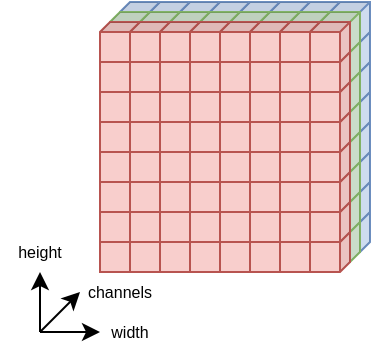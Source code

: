 <mxfile version="22.1.15" type="device">
  <diagram name="Seite-1" id="8xTC0gqeMe5nXj3kPaBh">
    <mxGraphModel dx="361" dy="202" grid="1" gridSize="10" guides="1" tooltips="1" connect="1" arrows="1" fold="1" page="1" pageScale="1" pageWidth="827" pageHeight="1169" math="0" shadow="0">
      <root>
        <mxCell id="0" />
        <mxCell id="1" parent="0" />
        <mxCell id="woCuXmsKXV2VuTUomeIS-84" value="" style="shape=cube;whiteSpace=wrap;html=1;boundedLbl=1;backgroundOutline=1;darkOpacity=0.05;darkOpacity2=0.1;size=5;rotation=90;fillColor=#dae8fc;strokeColor=#6c8ebf;" vertex="1" parent="1">
          <mxGeometry x="470" y="200" width="20" height="20" as="geometry" />
        </mxCell>
        <mxCell id="woCuXmsKXV2VuTUomeIS-85" value="" style="shape=cube;whiteSpace=wrap;html=1;boundedLbl=1;backgroundOutline=1;darkOpacity=0.05;darkOpacity2=0.1;size=5;rotation=90;fillColor=#dae8fc;strokeColor=#6c8ebf;" vertex="1" parent="1">
          <mxGeometry x="485" y="200" width="20" height="20" as="geometry" />
        </mxCell>
        <mxCell id="woCuXmsKXV2VuTUomeIS-86" value="" style="shape=cube;whiteSpace=wrap;html=1;boundedLbl=1;backgroundOutline=1;darkOpacity=0.05;darkOpacity2=0.1;size=5;rotation=90;fillColor=#dae8fc;strokeColor=#6c8ebf;" vertex="1" parent="1">
          <mxGeometry x="500" y="200" width="20" height="20" as="geometry" />
        </mxCell>
        <mxCell id="woCuXmsKXV2VuTUomeIS-87" value="" style="shape=cube;whiteSpace=wrap;html=1;boundedLbl=1;backgroundOutline=1;darkOpacity=0.05;darkOpacity2=0.1;size=5;rotation=90;fillColor=#dae8fc;strokeColor=#6c8ebf;" vertex="1" parent="1">
          <mxGeometry x="515" y="200" width="20" height="20" as="geometry" />
        </mxCell>
        <mxCell id="woCuXmsKXV2VuTUomeIS-88" value="" style="shape=cube;whiteSpace=wrap;html=1;boundedLbl=1;backgroundOutline=1;darkOpacity=0.05;darkOpacity2=0.1;size=5;rotation=90;fillColor=#dae8fc;strokeColor=#6c8ebf;" vertex="1" parent="1">
          <mxGeometry x="530" y="200" width="20" height="20" as="geometry" />
        </mxCell>
        <mxCell id="woCuXmsKXV2VuTUomeIS-89" value="" style="shape=cube;whiteSpace=wrap;html=1;boundedLbl=1;backgroundOutline=1;darkOpacity=0.05;darkOpacity2=0.1;size=5;rotation=90;fillColor=#dae8fc;strokeColor=#6c8ebf;" vertex="1" parent="1">
          <mxGeometry x="545" y="200" width="20" height="20" as="geometry" />
        </mxCell>
        <mxCell id="woCuXmsKXV2VuTUomeIS-90" value="" style="shape=cube;whiteSpace=wrap;html=1;boundedLbl=1;backgroundOutline=1;darkOpacity=0.05;darkOpacity2=0.1;size=5;rotation=90;fillColor=#dae8fc;strokeColor=#6c8ebf;" vertex="1" parent="1">
          <mxGeometry x="560" y="200" width="20" height="20" as="geometry" />
        </mxCell>
        <mxCell id="woCuXmsKXV2VuTUomeIS-91" value="" style="shape=cube;whiteSpace=wrap;html=1;boundedLbl=1;backgroundOutline=1;darkOpacity=0.05;darkOpacity2=0.1;size=5;rotation=90;fillColor=#dae8fc;strokeColor=#6c8ebf;" vertex="1" parent="1">
          <mxGeometry x="575" y="200" width="20" height="20" as="geometry" />
        </mxCell>
        <mxCell id="woCuXmsKXV2VuTUomeIS-92" value="" style="shape=cube;whiteSpace=wrap;html=1;boundedLbl=1;backgroundOutline=1;darkOpacity=0.05;darkOpacity2=0.1;size=5;rotation=90;fillColor=#dae8fc;strokeColor=#6c8ebf;" vertex="1" parent="1">
          <mxGeometry x="470" y="185" width="20" height="20" as="geometry" />
        </mxCell>
        <mxCell id="woCuXmsKXV2VuTUomeIS-93" value="" style="shape=cube;whiteSpace=wrap;html=1;boundedLbl=1;backgroundOutline=1;darkOpacity=0.05;darkOpacity2=0.1;size=5;rotation=90;fillColor=#dae8fc;strokeColor=#6c8ebf;" vertex="1" parent="1">
          <mxGeometry x="485" y="185" width="20" height="20" as="geometry" />
        </mxCell>
        <mxCell id="woCuXmsKXV2VuTUomeIS-94" value="" style="shape=cube;whiteSpace=wrap;html=1;boundedLbl=1;backgroundOutline=1;darkOpacity=0.05;darkOpacity2=0.1;size=5;rotation=90;fillColor=#dae8fc;strokeColor=#6c8ebf;" vertex="1" parent="1">
          <mxGeometry x="500" y="185" width="20" height="20" as="geometry" />
        </mxCell>
        <mxCell id="woCuXmsKXV2VuTUomeIS-95" value="" style="shape=cube;whiteSpace=wrap;html=1;boundedLbl=1;backgroundOutline=1;darkOpacity=0.05;darkOpacity2=0.1;size=5;rotation=90;fillColor=#dae8fc;strokeColor=#6c8ebf;" vertex="1" parent="1">
          <mxGeometry x="515" y="185" width="20" height="20" as="geometry" />
        </mxCell>
        <mxCell id="woCuXmsKXV2VuTUomeIS-96" value="" style="shape=cube;whiteSpace=wrap;html=1;boundedLbl=1;backgroundOutline=1;darkOpacity=0.05;darkOpacity2=0.1;size=5;rotation=90;fillColor=#dae8fc;strokeColor=#6c8ebf;" vertex="1" parent="1">
          <mxGeometry x="530" y="185" width="20" height="20" as="geometry" />
        </mxCell>
        <mxCell id="woCuXmsKXV2VuTUomeIS-97" value="" style="shape=cube;whiteSpace=wrap;html=1;boundedLbl=1;backgroundOutline=1;darkOpacity=0.05;darkOpacity2=0.1;size=5;rotation=90;fillColor=#dae8fc;strokeColor=#6c8ebf;" vertex="1" parent="1">
          <mxGeometry x="545" y="185" width="20" height="20" as="geometry" />
        </mxCell>
        <mxCell id="woCuXmsKXV2VuTUomeIS-98" value="" style="shape=cube;whiteSpace=wrap;html=1;boundedLbl=1;backgroundOutline=1;darkOpacity=0.05;darkOpacity2=0.1;size=5;rotation=90;fillColor=#dae8fc;strokeColor=#6c8ebf;" vertex="1" parent="1">
          <mxGeometry x="560" y="185" width="20" height="20" as="geometry" />
        </mxCell>
        <mxCell id="woCuXmsKXV2VuTUomeIS-99" value="" style="shape=cube;whiteSpace=wrap;html=1;boundedLbl=1;backgroundOutline=1;darkOpacity=0.05;darkOpacity2=0.1;size=5;rotation=90;fillColor=#dae8fc;strokeColor=#6c8ebf;" vertex="1" parent="1">
          <mxGeometry x="575" y="185" width="20" height="20" as="geometry" />
        </mxCell>
        <mxCell id="woCuXmsKXV2VuTUomeIS-100" value="" style="shape=cube;whiteSpace=wrap;html=1;boundedLbl=1;backgroundOutline=1;darkOpacity=0.05;darkOpacity2=0.1;size=5;rotation=90;fillColor=#dae8fc;strokeColor=#6c8ebf;" vertex="1" parent="1">
          <mxGeometry x="470" y="170" width="20" height="20" as="geometry" />
        </mxCell>
        <mxCell id="woCuXmsKXV2VuTUomeIS-101" value="" style="shape=cube;whiteSpace=wrap;html=1;boundedLbl=1;backgroundOutline=1;darkOpacity=0.05;darkOpacity2=0.1;size=5;rotation=90;fillColor=#dae8fc;strokeColor=#6c8ebf;" vertex="1" parent="1">
          <mxGeometry x="485" y="170" width="20" height="20" as="geometry" />
        </mxCell>
        <mxCell id="woCuXmsKXV2VuTUomeIS-102" value="" style="shape=cube;whiteSpace=wrap;html=1;boundedLbl=1;backgroundOutline=1;darkOpacity=0.05;darkOpacity2=0.1;size=5;rotation=90;fillColor=#dae8fc;strokeColor=#6c8ebf;" vertex="1" parent="1">
          <mxGeometry x="500" y="170" width="20" height="20" as="geometry" />
        </mxCell>
        <mxCell id="woCuXmsKXV2VuTUomeIS-103" value="" style="shape=cube;whiteSpace=wrap;html=1;boundedLbl=1;backgroundOutline=1;darkOpacity=0.05;darkOpacity2=0.1;size=5;rotation=90;fillColor=#dae8fc;strokeColor=#6c8ebf;" vertex="1" parent="1">
          <mxGeometry x="515" y="170" width="20" height="20" as="geometry" />
        </mxCell>
        <mxCell id="woCuXmsKXV2VuTUomeIS-104" value="" style="shape=cube;whiteSpace=wrap;html=1;boundedLbl=1;backgroundOutline=1;darkOpacity=0.05;darkOpacity2=0.1;size=5;rotation=90;fillColor=#dae8fc;strokeColor=#6c8ebf;" vertex="1" parent="1">
          <mxGeometry x="530" y="170" width="20" height="20" as="geometry" />
        </mxCell>
        <mxCell id="woCuXmsKXV2VuTUomeIS-105" value="" style="shape=cube;whiteSpace=wrap;html=1;boundedLbl=1;backgroundOutline=1;darkOpacity=0.05;darkOpacity2=0.1;size=5;rotation=90;fillColor=#dae8fc;strokeColor=#6c8ebf;" vertex="1" parent="1">
          <mxGeometry x="545" y="170" width="20" height="20" as="geometry" />
        </mxCell>
        <mxCell id="woCuXmsKXV2VuTUomeIS-106" value="" style="shape=cube;whiteSpace=wrap;html=1;boundedLbl=1;backgroundOutline=1;darkOpacity=0.05;darkOpacity2=0.1;size=5;rotation=90;fillColor=#dae8fc;strokeColor=#6c8ebf;" vertex="1" parent="1">
          <mxGeometry x="560" y="170" width="20" height="20" as="geometry" />
        </mxCell>
        <mxCell id="woCuXmsKXV2VuTUomeIS-107" value="" style="shape=cube;whiteSpace=wrap;html=1;boundedLbl=1;backgroundOutline=1;darkOpacity=0.05;darkOpacity2=0.1;size=5;rotation=90;fillColor=#dae8fc;strokeColor=#6c8ebf;" vertex="1" parent="1">
          <mxGeometry x="575" y="170" width="20" height="20" as="geometry" />
        </mxCell>
        <mxCell id="woCuXmsKXV2VuTUomeIS-108" value="" style="shape=cube;whiteSpace=wrap;html=1;boundedLbl=1;backgroundOutline=1;darkOpacity=0.05;darkOpacity2=0.1;size=5;rotation=90;fillColor=#dae8fc;strokeColor=#6c8ebf;" vertex="1" parent="1">
          <mxGeometry x="470" y="155" width="20" height="20" as="geometry" />
        </mxCell>
        <mxCell id="woCuXmsKXV2VuTUomeIS-109" value="" style="shape=cube;whiteSpace=wrap;html=1;boundedLbl=1;backgroundOutline=1;darkOpacity=0.05;darkOpacity2=0.1;size=5;rotation=90;fillColor=#dae8fc;strokeColor=#6c8ebf;" vertex="1" parent="1">
          <mxGeometry x="485" y="155" width="20" height="20" as="geometry" />
        </mxCell>
        <mxCell id="woCuXmsKXV2VuTUomeIS-110" value="" style="shape=cube;whiteSpace=wrap;html=1;boundedLbl=1;backgroundOutline=1;darkOpacity=0.05;darkOpacity2=0.1;size=5;rotation=90;fillColor=#dae8fc;strokeColor=#6c8ebf;" vertex="1" parent="1">
          <mxGeometry x="500" y="155" width="20" height="20" as="geometry" />
        </mxCell>
        <mxCell id="woCuXmsKXV2VuTUomeIS-111" value="" style="shape=cube;whiteSpace=wrap;html=1;boundedLbl=1;backgroundOutline=1;darkOpacity=0.05;darkOpacity2=0.1;size=5;rotation=90;fillColor=#dae8fc;strokeColor=#6c8ebf;" vertex="1" parent="1">
          <mxGeometry x="515" y="155" width="20" height="20" as="geometry" />
        </mxCell>
        <mxCell id="woCuXmsKXV2VuTUomeIS-112" value="" style="shape=cube;whiteSpace=wrap;html=1;boundedLbl=1;backgroundOutline=1;darkOpacity=0.05;darkOpacity2=0.1;size=5;rotation=90;fillColor=#dae8fc;strokeColor=#6c8ebf;" vertex="1" parent="1">
          <mxGeometry x="530" y="155" width="20" height="20" as="geometry" />
        </mxCell>
        <mxCell id="woCuXmsKXV2VuTUomeIS-113" value="" style="shape=cube;whiteSpace=wrap;html=1;boundedLbl=1;backgroundOutline=1;darkOpacity=0.05;darkOpacity2=0.1;size=5;rotation=90;fillColor=#dae8fc;strokeColor=#6c8ebf;" vertex="1" parent="1">
          <mxGeometry x="545" y="155" width="20" height="20" as="geometry" />
        </mxCell>
        <mxCell id="woCuXmsKXV2VuTUomeIS-114" value="" style="shape=cube;whiteSpace=wrap;html=1;boundedLbl=1;backgroundOutline=1;darkOpacity=0.05;darkOpacity2=0.1;size=5;rotation=90;fillColor=#dae8fc;strokeColor=#6c8ebf;" vertex="1" parent="1">
          <mxGeometry x="560" y="155" width="20" height="20" as="geometry" />
        </mxCell>
        <mxCell id="woCuXmsKXV2VuTUomeIS-115" value="" style="shape=cube;whiteSpace=wrap;html=1;boundedLbl=1;backgroundOutline=1;darkOpacity=0.05;darkOpacity2=0.1;size=5;rotation=90;fillColor=#dae8fc;strokeColor=#6c8ebf;" vertex="1" parent="1">
          <mxGeometry x="575" y="155" width="20" height="20" as="geometry" />
        </mxCell>
        <mxCell id="woCuXmsKXV2VuTUomeIS-116" value="" style="shape=cube;whiteSpace=wrap;html=1;boundedLbl=1;backgroundOutline=1;darkOpacity=0.05;darkOpacity2=0.1;size=5;rotation=90;fillColor=#dae8fc;strokeColor=#6c8ebf;" vertex="1" parent="1">
          <mxGeometry x="470" y="140" width="20" height="20" as="geometry" />
        </mxCell>
        <mxCell id="woCuXmsKXV2VuTUomeIS-117" value="" style="shape=cube;whiteSpace=wrap;html=1;boundedLbl=1;backgroundOutline=1;darkOpacity=0.05;darkOpacity2=0.1;size=5;rotation=90;fillColor=#dae8fc;strokeColor=#6c8ebf;" vertex="1" parent="1">
          <mxGeometry x="485" y="140" width="20" height="20" as="geometry" />
        </mxCell>
        <mxCell id="woCuXmsKXV2VuTUomeIS-118" value="" style="shape=cube;whiteSpace=wrap;html=1;boundedLbl=1;backgroundOutline=1;darkOpacity=0.05;darkOpacity2=0.1;size=5;rotation=90;fillColor=#dae8fc;strokeColor=#6c8ebf;" vertex="1" parent="1">
          <mxGeometry x="500" y="140" width="20" height="20" as="geometry" />
        </mxCell>
        <mxCell id="woCuXmsKXV2VuTUomeIS-119" value="" style="shape=cube;whiteSpace=wrap;html=1;boundedLbl=1;backgroundOutline=1;darkOpacity=0.05;darkOpacity2=0.1;size=5;rotation=90;fillColor=#dae8fc;strokeColor=#6c8ebf;" vertex="1" parent="1">
          <mxGeometry x="515" y="140" width="20" height="20" as="geometry" />
        </mxCell>
        <mxCell id="woCuXmsKXV2VuTUomeIS-120" value="" style="shape=cube;whiteSpace=wrap;html=1;boundedLbl=1;backgroundOutline=1;darkOpacity=0.05;darkOpacity2=0.1;size=5;rotation=90;fillColor=#dae8fc;strokeColor=#6c8ebf;" vertex="1" parent="1">
          <mxGeometry x="530" y="140" width="20" height="20" as="geometry" />
        </mxCell>
        <mxCell id="woCuXmsKXV2VuTUomeIS-121" value="" style="shape=cube;whiteSpace=wrap;html=1;boundedLbl=1;backgroundOutline=1;darkOpacity=0.05;darkOpacity2=0.1;size=5;rotation=90;fillColor=#dae8fc;strokeColor=#6c8ebf;" vertex="1" parent="1">
          <mxGeometry x="545" y="140" width="20" height="20" as="geometry" />
        </mxCell>
        <mxCell id="woCuXmsKXV2VuTUomeIS-122" value="" style="shape=cube;whiteSpace=wrap;html=1;boundedLbl=1;backgroundOutline=1;darkOpacity=0.05;darkOpacity2=0.1;size=5;rotation=90;fillColor=#dae8fc;strokeColor=#6c8ebf;" vertex="1" parent="1">
          <mxGeometry x="560" y="140" width="20" height="20" as="geometry" />
        </mxCell>
        <mxCell id="woCuXmsKXV2VuTUomeIS-123" value="" style="shape=cube;whiteSpace=wrap;html=1;boundedLbl=1;backgroundOutline=1;darkOpacity=0.05;darkOpacity2=0.1;size=5;rotation=90;fillColor=#dae8fc;strokeColor=#6c8ebf;" vertex="1" parent="1">
          <mxGeometry x="575" y="140" width="20" height="20" as="geometry" />
        </mxCell>
        <mxCell id="woCuXmsKXV2VuTUomeIS-124" value="" style="shape=cube;whiteSpace=wrap;html=1;boundedLbl=1;backgroundOutline=1;darkOpacity=0.05;darkOpacity2=0.1;size=5;rotation=90;fillColor=#dae8fc;strokeColor=#6c8ebf;" vertex="1" parent="1">
          <mxGeometry x="470" y="125" width="20" height="20" as="geometry" />
        </mxCell>
        <mxCell id="woCuXmsKXV2VuTUomeIS-125" value="" style="shape=cube;whiteSpace=wrap;html=1;boundedLbl=1;backgroundOutline=1;darkOpacity=0.05;darkOpacity2=0.1;size=5;rotation=90;fillColor=#dae8fc;strokeColor=#6c8ebf;" vertex="1" parent="1">
          <mxGeometry x="485" y="125" width="20" height="20" as="geometry" />
        </mxCell>
        <mxCell id="woCuXmsKXV2VuTUomeIS-126" value="" style="shape=cube;whiteSpace=wrap;html=1;boundedLbl=1;backgroundOutline=1;darkOpacity=0.05;darkOpacity2=0.1;size=5;rotation=90;fillColor=#dae8fc;strokeColor=#6c8ebf;" vertex="1" parent="1">
          <mxGeometry x="500" y="125" width="20" height="20" as="geometry" />
        </mxCell>
        <mxCell id="woCuXmsKXV2VuTUomeIS-127" value="" style="shape=cube;whiteSpace=wrap;html=1;boundedLbl=1;backgroundOutline=1;darkOpacity=0.05;darkOpacity2=0.1;size=5;rotation=90;fillColor=#dae8fc;strokeColor=#6c8ebf;" vertex="1" parent="1">
          <mxGeometry x="515" y="125" width="20" height="20" as="geometry" />
        </mxCell>
        <mxCell id="woCuXmsKXV2VuTUomeIS-128" value="" style="shape=cube;whiteSpace=wrap;html=1;boundedLbl=1;backgroundOutline=1;darkOpacity=0.05;darkOpacity2=0.1;size=5;rotation=90;fillColor=#dae8fc;strokeColor=#6c8ebf;" vertex="1" parent="1">
          <mxGeometry x="530" y="125" width="20" height="20" as="geometry" />
        </mxCell>
        <mxCell id="woCuXmsKXV2VuTUomeIS-129" value="" style="shape=cube;whiteSpace=wrap;html=1;boundedLbl=1;backgroundOutline=1;darkOpacity=0.05;darkOpacity2=0.1;size=5;rotation=90;fillColor=#dae8fc;strokeColor=#6c8ebf;" vertex="1" parent="1">
          <mxGeometry x="545" y="125" width="20" height="20" as="geometry" />
        </mxCell>
        <mxCell id="woCuXmsKXV2VuTUomeIS-130" value="" style="shape=cube;whiteSpace=wrap;html=1;boundedLbl=1;backgroundOutline=1;darkOpacity=0.05;darkOpacity2=0.1;size=5;rotation=90;fillColor=#dae8fc;strokeColor=#6c8ebf;" vertex="1" parent="1">
          <mxGeometry x="560" y="125" width="20" height="20" as="geometry" />
        </mxCell>
        <mxCell id="woCuXmsKXV2VuTUomeIS-131" value="" style="shape=cube;whiteSpace=wrap;html=1;boundedLbl=1;backgroundOutline=1;darkOpacity=0.05;darkOpacity2=0.1;size=5;rotation=90;fillColor=#dae8fc;strokeColor=#6c8ebf;" vertex="1" parent="1">
          <mxGeometry x="575" y="125" width="20" height="20" as="geometry" />
        </mxCell>
        <mxCell id="woCuXmsKXV2VuTUomeIS-132" value="" style="shape=cube;whiteSpace=wrap;html=1;boundedLbl=1;backgroundOutline=1;darkOpacity=0.05;darkOpacity2=0.1;size=5;rotation=90;fillColor=#dae8fc;strokeColor=#6c8ebf;" vertex="1" parent="1">
          <mxGeometry x="470" y="110" width="20" height="20" as="geometry" />
        </mxCell>
        <mxCell id="woCuXmsKXV2VuTUomeIS-133" value="" style="shape=cube;whiteSpace=wrap;html=1;boundedLbl=1;backgroundOutline=1;darkOpacity=0.05;darkOpacity2=0.1;size=5;rotation=90;fillColor=#dae8fc;strokeColor=#6c8ebf;" vertex="1" parent="1">
          <mxGeometry x="485" y="110" width="20" height="20" as="geometry" />
        </mxCell>
        <mxCell id="woCuXmsKXV2VuTUomeIS-134" value="" style="shape=cube;whiteSpace=wrap;html=1;boundedLbl=1;backgroundOutline=1;darkOpacity=0.05;darkOpacity2=0.1;size=5;rotation=90;fillColor=#dae8fc;strokeColor=#6c8ebf;" vertex="1" parent="1">
          <mxGeometry x="500" y="110" width="20" height="20" as="geometry" />
        </mxCell>
        <mxCell id="woCuXmsKXV2VuTUomeIS-135" value="" style="shape=cube;whiteSpace=wrap;html=1;boundedLbl=1;backgroundOutline=1;darkOpacity=0.05;darkOpacity2=0.1;size=5;rotation=90;fillColor=#dae8fc;strokeColor=#6c8ebf;" vertex="1" parent="1">
          <mxGeometry x="515" y="110" width="20" height="20" as="geometry" />
        </mxCell>
        <mxCell id="woCuXmsKXV2VuTUomeIS-136" value="" style="shape=cube;whiteSpace=wrap;html=1;boundedLbl=1;backgroundOutline=1;darkOpacity=0.05;darkOpacity2=0.1;size=5;rotation=90;fillColor=#dae8fc;strokeColor=#6c8ebf;" vertex="1" parent="1">
          <mxGeometry x="530" y="110" width="20" height="20" as="geometry" />
        </mxCell>
        <mxCell id="woCuXmsKXV2VuTUomeIS-137" value="" style="shape=cube;whiteSpace=wrap;html=1;boundedLbl=1;backgroundOutline=1;darkOpacity=0.05;darkOpacity2=0.1;size=5;rotation=90;fillColor=#dae8fc;strokeColor=#6c8ebf;" vertex="1" parent="1">
          <mxGeometry x="545" y="110" width="20" height="20" as="geometry" />
        </mxCell>
        <mxCell id="woCuXmsKXV2VuTUomeIS-138" value="" style="shape=cube;whiteSpace=wrap;html=1;boundedLbl=1;backgroundOutline=1;darkOpacity=0.05;darkOpacity2=0.1;size=5;rotation=90;fillColor=#dae8fc;strokeColor=#6c8ebf;" vertex="1" parent="1">
          <mxGeometry x="560" y="110" width="20" height="20" as="geometry" />
        </mxCell>
        <mxCell id="woCuXmsKXV2VuTUomeIS-139" value="" style="shape=cube;whiteSpace=wrap;html=1;boundedLbl=1;backgroundOutline=1;darkOpacity=0.05;darkOpacity2=0.1;size=5;rotation=90;fillColor=#dae8fc;strokeColor=#6c8ebf;" vertex="1" parent="1">
          <mxGeometry x="575" y="110" width="20" height="20" as="geometry" />
        </mxCell>
        <mxCell id="woCuXmsKXV2VuTUomeIS-140" value="" style="shape=cube;whiteSpace=wrap;html=1;boundedLbl=1;backgroundOutline=1;darkOpacity=0.05;darkOpacity2=0.1;size=5;rotation=90;fillColor=#dae8fc;strokeColor=#6c8ebf;" vertex="1" parent="1">
          <mxGeometry x="470" y="95" width="20" height="20" as="geometry" />
        </mxCell>
        <mxCell id="woCuXmsKXV2VuTUomeIS-141" value="" style="shape=cube;whiteSpace=wrap;html=1;boundedLbl=1;backgroundOutline=1;darkOpacity=0.05;darkOpacity2=0.1;size=5;rotation=90;fillColor=#dae8fc;strokeColor=#6c8ebf;" vertex="1" parent="1">
          <mxGeometry x="485" y="95" width="20" height="20" as="geometry" />
        </mxCell>
        <mxCell id="woCuXmsKXV2VuTUomeIS-142" value="" style="shape=cube;whiteSpace=wrap;html=1;boundedLbl=1;backgroundOutline=1;darkOpacity=0.05;darkOpacity2=0.1;size=5;rotation=90;fillColor=#dae8fc;strokeColor=#6c8ebf;" vertex="1" parent="1">
          <mxGeometry x="500" y="95" width="20" height="20" as="geometry" />
        </mxCell>
        <mxCell id="woCuXmsKXV2VuTUomeIS-143" value="" style="shape=cube;whiteSpace=wrap;html=1;boundedLbl=1;backgroundOutline=1;darkOpacity=0.05;darkOpacity2=0.1;size=5;rotation=90;fillColor=#dae8fc;strokeColor=#6c8ebf;" vertex="1" parent="1">
          <mxGeometry x="515" y="95" width="20" height="20" as="geometry" />
        </mxCell>
        <mxCell id="woCuXmsKXV2VuTUomeIS-144" value="" style="shape=cube;whiteSpace=wrap;html=1;boundedLbl=1;backgroundOutline=1;darkOpacity=0.05;darkOpacity2=0.1;size=5;rotation=90;fillColor=#dae8fc;strokeColor=#6c8ebf;" vertex="1" parent="1">
          <mxGeometry x="530" y="95" width="20" height="20" as="geometry" />
        </mxCell>
        <mxCell id="woCuXmsKXV2VuTUomeIS-145" value="" style="shape=cube;whiteSpace=wrap;html=1;boundedLbl=1;backgroundOutline=1;darkOpacity=0.05;darkOpacity2=0.1;size=5;rotation=90;fillColor=#dae8fc;strokeColor=#6c8ebf;" vertex="1" parent="1">
          <mxGeometry x="545" y="95" width="20" height="20" as="geometry" />
        </mxCell>
        <mxCell id="woCuXmsKXV2VuTUomeIS-146" value="" style="shape=cube;whiteSpace=wrap;html=1;boundedLbl=1;backgroundOutline=1;darkOpacity=0.05;darkOpacity2=0.1;size=5;rotation=90;fillColor=#dae8fc;strokeColor=#6c8ebf;" vertex="1" parent="1">
          <mxGeometry x="560" y="95" width="20" height="20" as="geometry" />
        </mxCell>
        <mxCell id="woCuXmsKXV2VuTUomeIS-147" value="" style="shape=cube;whiteSpace=wrap;html=1;boundedLbl=1;backgroundOutline=1;darkOpacity=0.05;darkOpacity2=0.1;size=5;rotation=90;fillColor=#dae8fc;strokeColor=#6c8ebf;" vertex="1" parent="1">
          <mxGeometry x="575" y="95" width="20" height="20" as="geometry" />
        </mxCell>
        <mxCell id="woCuXmsKXV2VuTUomeIS-148" value="" style="shape=cube;whiteSpace=wrap;html=1;boundedLbl=1;backgroundOutline=1;darkOpacity=0.05;darkOpacity2=0.1;size=5;rotation=90;fillColor=#d5e8d4;strokeColor=#82b366;" vertex="1" parent="1">
          <mxGeometry x="465" y="205" width="20" height="20" as="geometry" />
        </mxCell>
        <mxCell id="woCuXmsKXV2VuTUomeIS-149" value="" style="shape=cube;whiteSpace=wrap;html=1;boundedLbl=1;backgroundOutline=1;darkOpacity=0.05;darkOpacity2=0.1;size=5;rotation=90;fillColor=#d5e8d4;strokeColor=#82b366;" vertex="1" parent="1">
          <mxGeometry x="480" y="205" width="20" height="20" as="geometry" />
        </mxCell>
        <mxCell id="woCuXmsKXV2VuTUomeIS-150" value="" style="shape=cube;whiteSpace=wrap;html=1;boundedLbl=1;backgroundOutline=1;darkOpacity=0.05;darkOpacity2=0.1;size=5;rotation=90;fillColor=#d5e8d4;strokeColor=#82b366;" vertex="1" parent="1">
          <mxGeometry x="495" y="205" width="20" height="20" as="geometry" />
        </mxCell>
        <mxCell id="woCuXmsKXV2VuTUomeIS-151" value="" style="shape=cube;whiteSpace=wrap;html=1;boundedLbl=1;backgroundOutline=1;darkOpacity=0.05;darkOpacity2=0.1;size=5;rotation=90;fillColor=#d5e8d4;strokeColor=#82b366;" vertex="1" parent="1">
          <mxGeometry x="510" y="205" width="20" height="20" as="geometry" />
        </mxCell>
        <mxCell id="woCuXmsKXV2VuTUomeIS-152" value="" style="shape=cube;whiteSpace=wrap;html=1;boundedLbl=1;backgroundOutline=1;darkOpacity=0.05;darkOpacity2=0.1;size=5;rotation=90;fillColor=#d5e8d4;strokeColor=#82b366;" vertex="1" parent="1">
          <mxGeometry x="525" y="205" width="20" height="20" as="geometry" />
        </mxCell>
        <mxCell id="woCuXmsKXV2VuTUomeIS-153" value="" style="shape=cube;whiteSpace=wrap;html=1;boundedLbl=1;backgroundOutline=1;darkOpacity=0.05;darkOpacity2=0.1;size=5;rotation=90;fillColor=#d5e8d4;strokeColor=#82b366;" vertex="1" parent="1">
          <mxGeometry x="540" y="205" width="20" height="20" as="geometry" />
        </mxCell>
        <mxCell id="woCuXmsKXV2VuTUomeIS-154" value="" style="shape=cube;whiteSpace=wrap;html=1;boundedLbl=1;backgroundOutline=1;darkOpacity=0.05;darkOpacity2=0.1;size=5;rotation=90;fillColor=#d5e8d4;strokeColor=#82b366;" vertex="1" parent="1">
          <mxGeometry x="555" y="205" width="20" height="20" as="geometry" />
        </mxCell>
        <mxCell id="woCuXmsKXV2VuTUomeIS-155" value="" style="shape=cube;whiteSpace=wrap;html=1;boundedLbl=1;backgroundOutline=1;darkOpacity=0.05;darkOpacity2=0.1;size=5;rotation=90;fillColor=#d5e8d4;strokeColor=#82b366;" vertex="1" parent="1">
          <mxGeometry x="570" y="205" width="20" height="20" as="geometry" />
        </mxCell>
        <mxCell id="woCuXmsKXV2VuTUomeIS-156" value="" style="shape=cube;whiteSpace=wrap;html=1;boundedLbl=1;backgroundOutline=1;darkOpacity=0.05;darkOpacity2=0.1;size=5;rotation=90;fillColor=#d5e8d4;strokeColor=#82b366;" vertex="1" parent="1">
          <mxGeometry x="465" y="190" width="20" height="20" as="geometry" />
        </mxCell>
        <mxCell id="woCuXmsKXV2VuTUomeIS-157" value="" style="shape=cube;whiteSpace=wrap;html=1;boundedLbl=1;backgroundOutline=1;darkOpacity=0.05;darkOpacity2=0.1;size=5;rotation=90;fillColor=#d5e8d4;strokeColor=#82b366;" vertex="1" parent="1">
          <mxGeometry x="480" y="190" width="20" height="20" as="geometry" />
        </mxCell>
        <mxCell id="woCuXmsKXV2VuTUomeIS-158" value="" style="shape=cube;whiteSpace=wrap;html=1;boundedLbl=1;backgroundOutline=1;darkOpacity=0.05;darkOpacity2=0.1;size=5;rotation=90;fillColor=#d5e8d4;strokeColor=#82b366;" vertex="1" parent="1">
          <mxGeometry x="495" y="190" width="20" height="20" as="geometry" />
        </mxCell>
        <mxCell id="woCuXmsKXV2VuTUomeIS-159" value="" style="shape=cube;whiteSpace=wrap;html=1;boundedLbl=1;backgroundOutline=1;darkOpacity=0.05;darkOpacity2=0.1;size=5;rotation=90;fillColor=#d5e8d4;strokeColor=#82b366;" vertex="1" parent="1">
          <mxGeometry x="510" y="190" width="20" height="20" as="geometry" />
        </mxCell>
        <mxCell id="woCuXmsKXV2VuTUomeIS-160" value="" style="shape=cube;whiteSpace=wrap;html=1;boundedLbl=1;backgroundOutline=1;darkOpacity=0.05;darkOpacity2=0.1;size=5;rotation=90;fillColor=#d5e8d4;strokeColor=#82b366;" vertex="1" parent="1">
          <mxGeometry x="525" y="190" width="20" height="20" as="geometry" />
        </mxCell>
        <mxCell id="woCuXmsKXV2VuTUomeIS-161" value="" style="shape=cube;whiteSpace=wrap;html=1;boundedLbl=1;backgroundOutline=1;darkOpacity=0.05;darkOpacity2=0.1;size=5;rotation=90;fillColor=#d5e8d4;strokeColor=#82b366;" vertex="1" parent="1">
          <mxGeometry x="540" y="190" width="20" height="20" as="geometry" />
        </mxCell>
        <mxCell id="woCuXmsKXV2VuTUomeIS-162" value="" style="shape=cube;whiteSpace=wrap;html=1;boundedLbl=1;backgroundOutline=1;darkOpacity=0.05;darkOpacity2=0.1;size=5;rotation=90;fillColor=#d5e8d4;strokeColor=#82b366;" vertex="1" parent="1">
          <mxGeometry x="555" y="190" width="20" height="20" as="geometry" />
        </mxCell>
        <mxCell id="woCuXmsKXV2VuTUomeIS-163" value="" style="shape=cube;whiteSpace=wrap;html=1;boundedLbl=1;backgroundOutline=1;darkOpacity=0.05;darkOpacity2=0.1;size=5;rotation=90;fillColor=#d5e8d4;strokeColor=#82b366;" vertex="1" parent="1">
          <mxGeometry x="570" y="190" width="20" height="20" as="geometry" />
        </mxCell>
        <mxCell id="woCuXmsKXV2VuTUomeIS-164" value="" style="shape=cube;whiteSpace=wrap;html=1;boundedLbl=1;backgroundOutline=1;darkOpacity=0.05;darkOpacity2=0.1;size=5;rotation=90;fillColor=#d5e8d4;strokeColor=#82b366;" vertex="1" parent="1">
          <mxGeometry x="465" y="175" width="20" height="20" as="geometry" />
        </mxCell>
        <mxCell id="woCuXmsKXV2VuTUomeIS-165" value="" style="shape=cube;whiteSpace=wrap;html=1;boundedLbl=1;backgroundOutline=1;darkOpacity=0.05;darkOpacity2=0.1;size=5;rotation=90;fillColor=#d5e8d4;strokeColor=#82b366;" vertex="1" parent="1">
          <mxGeometry x="480" y="175" width="20" height="20" as="geometry" />
        </mxCell>
        <mxCell id="woCuXmsKXV2VuTUomeIS-166" value="" style="shape=cube;whiteSpace=wrap;html=1;boundedLbl=1;backgroundOutline=1;darkOpacity=0.05;darkOpacity2=0.1;size=5;rotation=90;fillColor=#d5e8d4;strokeColor=#82b366;" vertex="1" parent="1">
          <mxGeometry x="495" y="175" width="20" height="20" as="geometry" />
        </mxCell>
        <mxCell id="woCuXmsKXV2VuTUomeIS-167" value="" style="shape=cube;whiteSpace=wrap;html=1;boundedLbl=1;backgroundOutline=1;darkOpacity=0.05;darkOpacity2=0.1;size=5;rotation=90;fillColor=#d5e8d4;strokeColor=#82b366;" vertex="1" parent="1">
          <mxGeometry x="510" y="175" width="20" height="20" as="geometry" />
        </mxCell>
        <mxCell id="woCuXmsKXV2VuTUomeIS-168" value="" style="shape=cube;whiteSpace=wrap;html=1;boundedLbl=1;backgroundOutline=1;darkOpacity=0.05;darkOpacity2=0.1;size=5;rotation=90;fillColor=#d5e8d4;strokeColor=#82b366;" vertex="1" parent="1">
          <mxGeometry x="525" y="175" width="20" height="20" as="geometry" />
        </mxCell>
        <mxCell id="woCuXmsKXV2VuTUomeIS-169" value="" style="shape=cube;whiteSpace=wrap;html=1;boundedLbl=1;backgroundOutline=1;darkOpacity=0.05;darkOpacity2=0.1;size=5;rotation=90;fillColor=#d5e8d4;strokeColor=#82b366;" vertex="1" parent="1">
          <mxGeometry x="540" y="175" width="20" height="20" as="geometry" />
        </mxCell>
        <mxCell id="woCuXmsKXV2VuTUomeIS-170" value="" style="shape=cube;whiteSpace=wrap;html=1;boundedLbl=1;backgroundOutline=1;darkOpacity=0.05;darkOpacity2=0.1;size=5;rotation=90;fillColor=#d5e8d4;strokeColor=#82b366;" vertex="1" parent="1">
          <mxGeometry x="555" y="175" width="20" height="20" as="geometry" />
        </mxCell>
        <mxCell id="woCuXmsKXV2VuTUomeIS-171" value="" style="shape=cube;whiteSpace=wrap;html=1;boundedLbl=1;backgroundOutline=1;darkOpacity=0.05;darkOpacity2=0.1;size=5;rotation=90;fillColor=#d5e8d4;strokeColor=#82b366;" vertex="1" parent="1">
          <mxGeometry x="570" y="175" width="20" height="20" as="geometry" />
        </mxCell>
        <mxCell id="woCuXmsKXV2VuTUomeIS-172" value="" style="shape=cube;whiteSpace=wrap;html=1;boundedLbl=1;backgroundOutline=1;darkOpacity=0.05;darkOpacity2=0.1;size=5;rotation=90;fillColor=#d5e8d4;strokeColor=#82b366;" vertex="1" parent="1">
          <mxGeometry x="465" y="160" width="20" height="20" as="geometry" />
        </mxCell>
        <mxCell id="woCuXmsKXV2VuTUomeIS-173" value="" style="shape=cube;whiteSpace=wrap;html=1;boundedLbl=1;backgroundOutline=1;darkOpacity=0.05;darkOpacity2=0.1;size=5;rotation=90;fillColor=#d5e8d4;strokeColor=#82b366;" vertex="1" parent="1">
          <mxGeometry x="480" y="160" width="20" height="20" as="geometry" />
        </mxCell>
        <mxCell id="woCuXmsKXV2VuTUomeIS-174" value="" style="shape=cube;whiteSpace=wrap;html=1;boundedLbl=1;backgroundOutline=1;darkOpacity=0.05;darkOpacity2=0.1;size=5;rotation=90;fillColor=#d5e8d4;strokeColor=#82b366;" vertex="1" parent="1">
          <mxGeometry x="495" y="160" width="20" height="20" as="geometry" />
        </mxCell>
        <mxCell id="woCuXmsKXV2VuTUomeIS-175" value="" style="shape=cube;whiteSpace=wrap;html=1;boundedLbl=1;backgroundOutline=1;darkOpacity=0.05;darkOpacity2=0.1;size=5;rotation=90;fillColor=#d5e8d4;strokeColor=#82b366;" vertex="1" parent="1">
          <mxGeometry x="510" y="160" width="20" height="20" as="geometry" />
        </mxCell>
        <mxCell id="woCuXmsKXV2VuTUomeIS-176" value="" style="shape=cube;whiteSpace=wrap;html=1;boundedLbl=1;backgroundOutline=1;darkOpacity=0.05;darkOpacity2=0.1;size=5;rotation=90;fillColor=#d5e8d4;strokeColor=#82b366;" vertex="1" parent="1">
          <mxGeometry x="525" y="160" width="20" height="20" as="geometry" />
        </mxCell>
        <mxCell id="woCuXmsKXV2VuTUomeIS-177" value="" style="shape=cube;whiteSpace=wrap;html=1;boundedLbl=1;backgroundOutline=1;darkOpacity=0.05;darkOpacity2=0.1;size=5;rotation=90;fillColor=#d5e8d4;strokeColor=#82b366;" vertex="1" parent="1">
          <mxGeometry x="540" y="160" width="20" height="20" as="geometry" />
        </mxCell>
        <mxCell id="woCuXmsKXV2VuTUomeIS-178" value="" style="shape=cube;whiteSpace=wrap;html=1;boundedLbl=1;backgroundOutline=1;darkOpacity=0.05;darkOpacity2=0.1;size=5;rotation=90;fillColor=#d5e8d4;strokeColor=#82b366;" vertex="1" parent="1">
          <mxGeometry x="555" y="160" width="20" height="20" as="geometry" />
        </mxCell>
        <mxCell id="woCuXmsKXV2VuTUomeIS-179" value="" style="shape=cube;whiteSpace=wrap;html=1;boundedLbl=1;backgroundOutline=1;darkOpacity=0.05;darkOpacity2=0.1;size=5;rotation=90;fillColor=#d5e8d4;strokeColor=#82b366;" vertex="1" parent="1">
          <mxGeometry x="570" y="160" width="20" height="20" as="geometry" />
        </mxCell>
        <mxCell id="woCuXmsKXV2VuTUomeIS-180" value="" style="shape=cube;whiteSpace=wrap;html=1;boundedLbl=1;backgroundOutline=1;darkOpacity=0.05;darkOpacity2=0.1;size=5;rotation=90;fillColor=#d5e8d4;strokeColor=#82b366;" vertex="1" parent="1">
          <mxGeometry x="465" y="145" width="20" height="20" as="geometry" />
        </mxCell>
        <mxCell id="woCuXmsKXV2VuTUomeIS-181" value="" style="shape=cube;whiteSpace=wrap;html=1;boundedLbl=1;backgroundOutline=1;darkOpacity=0.05;darkOpacity2=0.1;size=5;rotation=90;fillColor=#d5e8d4;strokeColor=#82b366;" vertex="1" parent="1">
          <mxGeometry x="480" y="145" width="20" height="20" as="geometry" />
        </mxCell>
        <mxCell id="woCuXmsKXV2VuTUomeIS-182" value="" style="shape=cube;whiteSpace=wrap;html=1;boundedLbl=1;backgroundOutline=1;darkOpacity=0.05;darkOpacity2=0.1;size=5;rotation=90;fillColor=#d5e8d4;strokeColor=#82b366;" vertex="1" parent="1">
          <mxGeometry x="495" y="145" width="20" height="20" as="geometry" />
        </mxCell>
        <mxCell id="woCuXmsKXV2VuTUomeIS-183" value="" style="shape=cube;whiteSpace=wrap;html=1;boundedLbl=1;backgroundOutline=1;darkOpacity=0.05;darkOpacity2=0.1;size=5;rotation=90;fillColor=#d5e8d4;strokeColor=#82b366;" vertex="1" parent="1">
          <mxGeometry x="510" y="145" width="20" height="20" as="geometry" />
        </mxCell>
        <mxCell id="woCuXmsKXV2VuTUomeIS-184" value="" style="shape=cube;whiteSpace=wrap;html=1;boundedLbl=1;backgroundOutline=1;darkOpacity=0.05;darkOpacity2=0.1;size=5;rotation=90;fillColor=#d5e8d4;strokeColor=#82b366;" vertex="1" parent="1">
          <mxGeometry x="525" y="145" width="20" height="20" as="geometry" />
        </mxCell>
        <mxCell id="woCuXmsKXV2VuTUomeIS-185" value="" style="shape=cube;whiteSpace=wrap;html=1;boundedLbl=1;backgroundOutline=1;darkOpacity=0.05;darkOpacity2=0.1;size=5;rotation=90;fillColor=#d5e8d4;strokeColor=#82b366;" vertex="1" parent="1">
          <mxGeometry x="540" y="145" width="20" height="20" as="geometry" />
        </mxCell>
        <mxCell id="woCuXmsKXV2VuTUomeIS-186" value="" style="shape=cube;whiteSpace=wrap;html=1;boundedLbl=1;backgroundOutline=1;darkOpacity=0.05;darkOpacity2=0.1;size=5;rotation=90;fillColor=#d5e8d4;strokeColor=#82b366;" vertex="1" parent="1">
          <mxGeometry x="555" y="145" width="20" height="20" as="geometry" />
        </mxCell>
        <mxCell id="woCuXmsKXV2VuTUomeIS-187" value="" style="shape=cube;whiteSpace=wrap;html=1;boundedLbl=1;backgroundOutline=1;darkOpacity=0.05;darkOpacity2=0.1;size=5;rotation=90;fillColor=#d5e8d4;strokeColor=#82b366;" vertex="1" parent="1">
          <mxGeometry x="570" y="145" width="20" height="20" as="geometry" />
        </mxCell>
        <mxCell id="woCuXmsKXV2VuTUomeIS-188" value="" style="shape=cube;whiteSpace=wrap;html=1;boundedLbl=1;backgroundOutline=1;darkOpacity=0.05;darkOpacity2=0.1;size=5;rotation=90;fillColor=#d5e8d4;strokeColor=#82b366;" vertex="1" parent="1">
          <mxGeometry x="465" y="130" width="20" height="20" as="geometry" />
        </mxCell>
        <mxCell id="woCuXmsKXV2VuTUomeIS-189" value="" style="shape=cube;whiteSpace=wrap;html=1;boundedLbl=1;backgroundOutline=1;darkOpacity=0.05;darkOpacity2=0.1;size=5;rotation=90;fillColor=#d5e8d4;strokeColor=#82b366;" vertex="1" parent="1">
          <mxGeometry x="480" y="130" width="20" height="20" as="geometry" />
        </mxCell>
        <mxCell id="woCuXmsKXV2VuTUomeIS-190" value="" style="shape=cube;whiteSpace=wrap;html=1;boundedLbl=1;backgroundOutline=1;darkOpacity=0.05;darkOpacity2=0.1;size=5;rotation=90;fillColor=#d5e8d4;strokeColor=#82b366;" vertex="1" parent="1">
          <mxGeometry x="495" y="130" width="20" height="20" as="geometry" />
        </mxCell>
        <mxCell id="woCuXmsKXV2VuTUomeIS-191" value="" style="shape=cube;whiteSpace=wrap;html=1;boundedLbl=1;backgroundOutline=1;darkOpacity=0.05;darkOpacity2=0.1;size=5;rotation=90;fillColor=#d5e8d4;strokeColor=#82b366;" vertex="1" parent="1">
          <mxGeometry x="510" y="130" width="20" height="20" as="geometry" />
        </mxCell>
        <mxCell id="woCuXmsKXV2VuTUomeIS-192" value="" style="shape=cube;whiteSpace=wrap;html=1;boundedLbl=1;backgroundOutline=1;darkOpacity=0.05;darkOpacity2=0.1;size=5;rotation=90;fillColor=#d5e8d4;strokeColor=#82b366;" vertex="1" parent="1">
          <mxGeometry x="525" y="130" width="20" height="20" as="geometry" />
        </mxCell>
        <mxCell id="woCuXmsKXV2VuTUomeIS-193" value="" style="shape=cube;whiteSpace=wrap;html=1;boundedLbl=1;backgroundOutline=1;darkOpacity=0.05;darkOpacity2=0.1;size=5;rotation=90;fillColor=#d5e8d4;strokeColor=#82b366;" vertex="1" parent="1">
          <mxGeometry x="540" y="130" width="20" height="20" as="geometry" />
        </mxCell>
        <mxCell id="woCuXmsKXV2VuTUomeIS-194" value="" style="shape=cube;whiteSpace=wrap;html=1;boundedLbl=1;backgroundOutline=1;darkOpacity=0.05;darkOpacity2=0.1;size=5;rotation=90;fillColor=#d5e8d4;strokeColor=#82b366;" vertex="1" parent="1">
          <mxGeometry x="555" y="130" width="20" height="20" as="geometry" />
        </mxCell>
        <mxCell id="woCuXmsKXV2VuTUomeIS-195" value="" style="shape=cube;whiteSpace=wrap;html=1;boundedLbl=1;backgroundOutline=1;darkOpacity=0.05;darkOpacity2=0.1;size=5;rotation=90;fillColor=#d5e8d4;strokeColor=#82b366;" vertex="1" parent="1">
          <mxGeometry x="570" y="130" width="20" height="20" as="geometry" />
        </mxCell>
        <mxCell id="woCuXmsKXV2VuTUomeIS-196" value="" style="shape=cube;whiteSpace=wrap;html=1;boundedLbl=1;backgroundOutline=1;darkOpacity=0.05;darkOpacity2=0.1;size=5;rotation=90;fillColor=#d5e8d4;strokeColor=#82b366;" vertex="1" parent="1">
          <mxGeometry x="465" y="115" width="20" height="20" as="geometry" />
        </mxCell>
        <mxCell id="woCuXmsKXV2VuTUomeIS-197" value="" style="shape=cube;whiteSpace=wrap;html=1;boundedLbl=1;backgroundOutline=1;darkOpacity=0.05;darkOpacity2=0.1;size=5;rotation=90;fillColor=#d5e8d4;strokeColor=#82b366;" vertex="1" parent="1">
          <mxGeometry x="480" y="115" width="20" height="20" as="geometry" />
        </mxCell>
        <mxCell id="woCuXmsKXV2VuTUomeIS-198" value="" style="shape=cube;whiteSpace=wrap;html=1;boundedLbl=1;backgroundOutline=1;darkOpacity=0.05;darkOpacity2=0.1;size=5;rotation=90;fillColor=#d5e8d4;strokeColor=#82b366;" vertex="1" parent="1">
          <mxGeometry x="495" y="115" width="20" height="20" as="geometry" />
        </mxCell>
        <mxCell id="woCuXmsKXV2VuTUomeIS-199" value="" style="shape=cube;whiteSpace=wrap;html=1;boundedLbl=1;backgroundOutline=1;darkOpacity=0.05;darkOpacity2=0.1;size=5;rotation=90;fillColor=#d5e8d4;strokeColor=#82b366;" vertex="1" parent="1">
          <mxGeometry x="510" y="115" width="20" height="20" as="geometry" />
        </mxCell>
        <mxCell id="woCuXmsKXV2VuTUomeIS-200" value="" style="shape=cube;whiteSpace=wrap;html=1;boundedLbl=1;backgroundOutline=1;darkOpacity=0.05;darkOpacity2=0.1;size=5;rotation=90;fillColor=#d5e8d4;strokeColor=#82b366;" vertex="1" parent="1">
          <mxGeometry x="525" y="115" width="20" height="20" as="geometry" />
        </mxCell>
        <mxCell id="woCuXmsKXV2VuTUomeIS-201" value="" style="shape=cube;whiteSpace=wrap;html=1;boundedLbl=1;backgroundOutline=1;darkOpacity=0.05;darkOpacity2=0.1;size=5;rotation=90;fillColor=#d5e8d4;strokeColor=#82b366;" vertex="1" parent="1">
          <mxGeometry x="540" y="115" width="20" height="20" as="geometry" />
        </mxCell>
        <mxCell id="woCuXmsKXV2VuTUomeIS-202" value="" style="shape=cube;whiteSpace=wrap;html=1;boundedLbl=1;backgroundOutline=1;darkOpacity=0.05;darkOpacity2=0.1;size=5;rotation=90;fillColor=#d5e8d4;strokeColor=#82b366;" vertex="1" parent="1">
          <mxGeometry x="555" y="115" width="20" height="20" as="geometry" />
        </mxCell>
        <mxCell id="woCuXmsKXV2VuTUomeIS-203" value="" style="shape=cube;whiteSpace=wrap;html=1;boundedLbl=1;backgroundOutline=1;darkOpacity=0.05;darkOpacity2=0.1;size=5;rotation=90;fillColor=#d5e8d4;strokeColor=#82b366;" vertex="1" parent="1">
          <mxGeometry x="570" y="115" width="20" height="20" as="geometry" />
        </mxCell>
        <mxCell id="woCuXmsKXV2VuTUomeIS-204" value="" style="shape=cube;whiteSpace=wrap;html=1;boundedLbl=1;backgroundOutline=1;darkOpacity=0.05;darkOpacity2=0.1;size=5;rotation=90;fillColor=#d5e8d4;strokeColor=#82b366;" vertex="1" parent="1">
          <mxGeometry x="465" y="100" width="20" height="20" as="geometry" />
        </mxCell>
        <mxCell id="woCuXmsKXV2VuTUomeIS-205" value="" style="shape=cube;whiteSpace=wrap;html=1;boundedLbl=1;backgroundOutline=1;darkOpacity=0.05;darkOpacity2=0.1;size=5;rotation=90;fillColor=#d5e8d4;strokeColor=#82b366;" vertex="1" parent="1">
          <mxGeometry x="480" y="100" width="20" height="20" as="geometry" />
        </mxCell>
        <mxCell id="woCuXmsKXV2VuTUomeIS-206" value="" style="shape=cube;whiteSpace=wrap;html=1;boundedLbl=1;backgroundOutline=1;darkOpacity=0.05;darkOpacity2=0.1;size=5;rotation=90;fillColor=#d5e8d4;strokeColor=#82b366;" vertex="1" parent="1">
          <mxGeometry x="495" y="100" width="20" height="20" as="geometry" />
        </mxCell>
        <mxCell id="woCuXmsKXV2VuTUomeIS-207" value="" style="shape=cube;whiteSpace=wrap;html=1;boundedLbl=1;backgroundOutline=1;darkOpacity=0.05;darkOpacity2=0.1;size=5;rotation=90;fillColor=#d5e8d4;strokeColor=#82b366;" vertex="1" parent="1">
          <mxGeometry x="510" y="100" width="20" height="20" as="geometry" />
        </mxCell>
        <mxCell id="woCuXmsKXV2VuTUomeIS-208" value="" style="shape=cube;whiteSpace=wrap;html=1;boundedLbl=1;backgroundOutline=1;darkOpacity=0.05;darkOpacity2=0.1;size=5;rotation=90;fillColor=#d5e8d4;strokeColor=#82b366;" vertex="1" parent="1">
          <mxGeometry x="525" y="100" width="20" height="20" as="geometry" />
        </mxCell>
        <mxCell id="woCuXmsKXV2VuTUomeIS-209" value="" style="shape=cube;whiteSpace=wrap;html=1;boundedLbl=1;backgroundOutline=1;darkOpacity=0.05;darkOpacity2=0.1;size=5;rotation=90;fillColor=#d5e8d4;strokeColor=#82b366;" vertex="1" parent="1">
          <mxGeometry x="540" y="100" width="20" height="20" as="geometry" />
        </mxCell>
        <mxCell id="woCuXmsKXV2VuTUomeIS-210" value="" style="shape=cube;whiteSpace=wrap;html=1;boundedLbl=1;backgroundOutline=1;darkOpacity=0.05;darkOpacity2=0.1;size=5;rotation=90;fillColor=#d5e8d4;strokeColor=#82b366;" vertex="1" parent="1">
          <mxGeometry x="555" y="100" width="20" height="20" as="geometry" />
        </mxCell>
        <mxCell id="woCuXmsKXV2VuTUomeIS-211" value="" style="shape=cube;whiteSpace=wrap;html=1;boundedLbl=1;backgroundOutline=1;darkOpacity=0.05;darkOpacity2=0.1;size=5;rotation=90;fillColor=#d5e8d4;strokeColor=#82b366;" vertex="1" parent="1">
          <mxGeometry x="570" y="100" width="20" height="20" as="geometry" />
        </mxCell>
        <mxCell id="woCuXmsKXV2VuTUomeIS-212" value="" style="shape=cube;whiteSpace=wrap;html=1;boundedLbl=1;backgroundOutline=1;darkOpacity=0.05;darkOpacity2=0.1;size=5;rotation=90;fillColor=#f8cecc;strokeColor=#b85450;" vertex="1" parent="1">
          <mxGeometry x="460" y="210" width="20" height="20" as="geometry" />
        </mxCell>
        <mxCell id="woCuXmsKXV2VuTUomeIS-213" value="" style="shape=cube;whiteSpace=wrap;html=1;boundedLbl=1;backgroundOutline=1;darkOpacity=0.05;darkOpacity2=0.1;size=5;rotation=90;fillColor=#f8cecc;strokeColor=#b85450;" vertex="1" parent="1">
          <mxGeometry x="475" y="210" width="20" height="20" as="geometry" />
        </mxCell>
        <mxCell id="woCuXmsKXV2VuTUomeIS-214" value="" style="shape=cube;whiteSpace=wrap;html=1;boundedLbl=1;backgroundOutline=1;darkOpacity=0.05;darkOpacity2=0.1;size=5;rotation=90;fillColor=#f8cecc;strokeColor=#b85450;" vertex="1" parent="1">
          <mxGeometry x="490" y="210" width="20" height="20" as="geometry" />
        </mxCell>
        <mxCell id="woCuXmsKXV2VuTUomeIS-215" value="" style="shape=cube;whiteSpace=wrap;html=1;boundedLbl=1;backgroundOutline=1;darkOpacity=0.05;darkOpacity2=0.1;size=5;rotation=90;fillColor=#f8cecc;strokeColor=#b85450;" vertex="1" parent="1">
          <mxGeometry x="505" y="210" width="20" height="20" as="geometry" />
        </mxCell>
        <mxCell id="woCuXmsKXV2VuTUomeIS-216" value="" style="shape=cube;whiteSpace=wrap;html=1;boundedLbl=1;backgroundOutline=1;darkOpacity=0.05;darkOpacity2=0.1;size=5;rotation=90;fillColor=#f8cecc;strokeColor=#b85450;" vertex="1" parent="1">
          <mxGeometry x="520" y="210" width="20" height="20" as="geometry" />
        </mxCell>
        <mxCell id="woCuXmsKXV2VuTUomeIS-217" value="" style="shape=cube;whiteSpace=wrap;html=1;boundedLbl=1;backgroundOutline=1;darkOpacity=0.05;darkOpacity2=0.1;size=5;rotation=90;fillColor=#f8cecc;strokeColor=#b85450;" vertex="1" parent="1">
          <mxGeometry x="535" y="210" width="20" height="20" as="geometry" />
        </mxCell>
        <mxCell id="woCuXmsKXV2VuTUomeIS-218" value="" style="shape=cube;whiteSpace=wrap;html=1;boundedLbl=1;backgroundOutline=1;darkOpacity=0.05;darkOpacity2=0.1;size=5;rotation=90;fillColor=#f8cecc;strokeColor=#b85450;" vertex="1" parent="1">
          <mxGeometry x="550" y="210" width="20" height="20" as="geometry" />
        </mxCell>
        <mxCell id="woCuXmsKXV2VuTUomeIS-219" value="" style="shape=cube;whiteSpace=wrap;html=1;boundedLbl=1;backgroundOutline=1;darkOpacity=0.05;darkOpacity2=0.1;size=5;rotation=90;fillColor=#f8cecc;strokeColor=#b85450;" vertex="1" parent="1">
          <mxGeometry x="565" y="210" width="20" height="20" as="geometry" />
        </mxCell>
        <mxCell id="woCuXmsKXV2VuTUomeIS-220" value="" style="shape=cube;whiteSpace=wrap;html=1;boundedLbl=1;backgroundOutline=1;darkOpacity=0.05;darkOpacity2=0.1;size=5;rotation=90;fillColor=#f8cecc;strokeColor=#b85450;" vertex="1" parent="1">
          <mxGeometry x="460" y="195" width="20" height="20" as="geometry" />
        </mxCell>
        <mxCell id="woCuXmsKXV2VuTUomeIS-221" value="" style="shape=cube;whiteSpace=wrap;html=1;boundedLbl=1;backgroundOutline=1;darkOpacity=0.05;darkOpacity2=0.1;size=5;rotation=90;fillColor=#f8cecc;strokeColor=#b85450;" vertex="1" parent="1">
          <mxGeometry x="475" y="195" width="20" height="20" as="geometry" />
        </mxCell>
        <mxCell id="woCuXmsKXV2VuTUomeIS-222" value="" style="shape=cube;whiteSpace=wrap;html=1;boundedLbl=1;backgroundOutline=1;darkOpacity=0.05;darkOpacity2=0.1;size=5;rotation=90;fillColor=#f8cecc;strokeColor=#b85450;" vertex="1" parent="1">
          <mxGeometry x="490" y="195" width="20" height="20" as="geometry" />
        </mxCell>
        <mxCell id="woCuXmsKXV2VuTUomeIS-223" value="" style="shape=cube;whiteSpace=wrap;html=1;boundedLbl=1;backgroundOutline=1;darkOpacity=0.05;darkOpacity2=0.1;size=5;rotation=90;fillColor=#f8cecc;strokeColor=#b85450;" vertex="1" parent="1">
          <mxGeometry x="505" y="195" width="20" height="20" as="geometry" />
        </mxCell>
        <mxCell id="woCuXmsKXV2VuTUomeIS-224" value="" style="shape=cube;whiteSpace=wrap;html=1;boundedLbl=1;backgroundOutline=1;darkOpacity=0.05;darkOpacity2=0.1;size=5;rotation=90;fillColor=#f8cecc;strokeColor=#b85450;" vertex="1" parent="1">
          <mxGeometry x="520" y="195" width="20" height="20" as="geometry" />
        </mxCell>
        <mxCell id="woCuXmsKXV2VuTUomeIS-225" value="" style="shape=cube;whiteSpace=wrap;html=1;boundedLbl=1;backgroundOutline=1;darkOpacity=0.05;darkOpacity2=0.1;size=5;rotation=90;fillColor=#f8cecc;strokeColor=#b85450;" vertex="1" parent="1">
          <mxGeometry x="535" y="195" width="20" height="20" as="geometry" />
        </mxCell>
        <mxCell id="woCuXmsKXV2VuTUomeIS-226" value="" style="shape=cube;whiteSpace=wrap;html=1;boundedLbl=1;backgroundOutline=1;darkOpacity=0.05;darkOpacity2=0.1;size=5;rotation=90;fillColor=#f8cecc;strokeColor=#b85450;" vertex="1" parent="1">
          <mxGeometry x="550" y="195" width="20" height="20" as="geometry" />
        </mxCell>
        <mxCell id="woCuXmsKXV2VuTUomeIS-227" value="" style="shape=cube;whiteSpace=wrap;html=1;boundedLbl=1;backgroundOutline=1;darkOpacity=0.05;darkOpacity2=0.1;size=5;rotation=90;fillColor=#f8cecc;strokeColor=#b85450;" vertex="1" parent="1">
          <mxGeometry x="565" y="195" width="20" height="20" as="geometry" />
        </mxCell>
        <mxCell id="woCuXmsKXV2VuTUomeIS-228" value="" style="shape=cube;whiteSpace=wrap;html=1;boundedLbl=1;backgroundOutline=1;darkOpacity=0.05;darkOpacity2=0.1;size=5;rotation=90;fillColor=#f8cecc;strokeColor=#b85450;" vertex="1" parent="1">
          <mxGeometry x="460" y="180" width="20" height="20" as="geometry" />
        </mxCell>
        <mxCell id="woCuXmsKXV2VuTUomeIS-229" value="" style="shape=cube;whiteSpace=wrap;html=1;boundedLbl=1;backgroundOutline=1;darkOpacity=0.05;darkOpacity2=0.1;size=5;rotation=90;fillColor=#f8cecc;strokeColor=#b85450;" vertex="1" parent="1">
          <mxGeometry x="475" y="180" width="20" height="20" as="geometry" />
        </mxCell>
        <mxCell id="woCuXmsKXV2VuTUomeIS-230" value="" style="shape=cube;whiteSpace=wrap;html=1;boundedLbl=1;backgroundOutline=1;darkOpacity=0.05;darkOpacity2=0.1;size=5;rotation=90;fillColor=#f8cecc;strokeColor=#b85450;" vertex="1" parent="1">
          <mxGeometry x="490" y="180" width="20" height="20" as="geometry" />
        </mxCell>
        <mxCell id="woCuXmsKXV2VuTUomeIS-231" value="" style="shape=cube;whiteSpace=wrap;html=1;boundedLbl=1;backgroundOutline=1;darkOpacity=0.05;darkOpacity2=0.1;size=5;rotation=90;fillColor=#f8cecc;strokeColor=#b85450;" vertex="1" parent="1">
          <mxGeometry x="505" y="180" width="20" height="20" as="geometry" />
        </mxCell>
        <mxCell id="woCuXmsKXV2VuTUomeIS-232" value="" style="shape=cube;whiteSpace=wrap;html=1;boundedLbl=1;backgroundOutline=1;darkOpacity=0.05;darkOpacity2=0.1;size=5;rotation=90;fillColor=#f8cecc;strokeColor=#b85450;" vertex="1" parent="1">
          <mxGeometry x="520" y="180" width="20" height="20" as="geometry" />
        </mxCell>
        <mxCell id="woCuXmsKXV2VuTUomeIS-233" value="" style="shape=cube;whiteSpace=wrap;html=1;boundedLbl=1;backgroundOutline=1;darkOpacity=0.05;darkOpacity2=0.1;size=5;rotation=90;fillColor=#f8cecc;strokeColor=#b85450;" vertex="1" parent="1">
          <mxGeometry x="535" y="180" width="20" height="20" as="geometry" />
        </mxCell>
        <mxCell id="woCuXmsKXV2VuTUomeIS-234" value="" style="shape=cube;whiteSpace=wrap;html=1;boundedLbl=1;backgroundOutline=1;darkOpacity=0.05;darkOpacity2=0.1;size=5;rotation=90;fillColor=#f8cecc;strokeColor=#b85450;" vertex="1" parent="1">
          <mxGeometry x="550" y="180" width="20" height="20" as="geometry" />
        </mxCell>
        <mxCell id="woCuXmsKXV2VuTUomeIS-235" value="" style="shape=cube;whiteSpace=wrap;html=1;boundedLbl=1;backgroundOutline=1;darkOpacity=0.05;darkOpacity2=0.1;size=5;rotation=90;fillColor=#f8cecc;strokeColor=#b85450;" vertex="1" parent="1">
          <mxGeometry x="565" y="180" width="20" height="20" as="geometry" />
        </mxCell>
        <mxCell id="woCuXmsKXV2VuTUomeIS-236" value="" style="shape=cube;whiteSpace=wrap;html=1;boundedLbl=1;backgroundOutline=1;darkOpacity=0.05;darkOpacity2=0.1;size=5;rotation=90;fillColor=#f8cecc;strokeColor=#b85450;" vertex="1" parent="1">
          <mxGeometry x="460" y="165" width="20" height="20" as="geometry" />
        </mxCell>
        <mxCell id="woCuXmsKXV2VuTUomeIS-237" value="" style="shape=cube;whiteSpace=wrap;html=1;boundedLbl=1;backgroundOutline=1;darkOpacity=0.05;darkOpacity2=0.1;size=5;rotation=90;fillColor=#f8cecc;strokeColor=#b85450;" vertex="1" parent="1">
          <mxGeometry x="475" y="165" width="20" height="20" as="geometry" />
        </mxCell>
        <mxCell id="woCuXmsKXV2VuTUomeIS-238" value="" style="shape=cube;whiteSpace=wrap;html=1;boundedLbl=1;backgroundOutline=1;darkOpacity=0.05;darkOpacity2=0.1;size=5;rotation=90;fillColor=#f8cecc;strokeColor=#b85450;" vertex="1" parent="1">
          <mxGeometry x="490" y="165" width="20" height="20" as="geometry" />
        </mxCell>
        <mxCell id="woCuXmsKXV2VuTUomeIS-239" value="" style="shape=cube;whiteSpace=wrap;html=1;boundedLbl=1;backgroundOutline=1;darkOpacity=0.05;darkOpacity2=0.1;size=5;rotation=90;fillColor=#f8cecc;strokeColor=#b85450;" vertex="1" parent="1">
          <mxGeometry x="505" y="165" width="20" height="20" as="geometry" />
        </mxCell>
        <mxCell id="woCuXmsKXV2VuTUomeIS-240" value="" style="shape=cube;whiteSpace=wrap;html=1;boundedLbl=1;backgroundOutline=1;darkOpacity=0.05;darkOpacity2=0.1;size=5;rotation=90;fillColor=#f8cecc;strokeColor=#b85450;" vertex="1" parent="1">
          <mxGeometry x="520" y="165" width="20" height="20" as="geometry" />
        </mxCell>
        <mxCell id="woCuXmsKXV2VuTUomeIS-241" value="" style="shape=cube;whiteSpace=wrap;html=1;boundedLbl=1;backgroundOutline=1;darkOpacity=0.05;darkOpacity2=0.1;size=5;rotation=90;fillColor=#f8cecc;strokeColor=#b85450;" vertex="1" parent="1">
          <mxGeometry x="535" y="165" width="20" height="20" as="geometry" />
        </mxCell>
        <mxCell id="woCuXmsKXV2VuTUomeIS-242" value="" style="shape=cube;whiteSpace=wrap;html=1;boundedLbl=1;backgroundOutline=1;darkOpacity=0.05;darkOpacity2=0.1;size=5;rotation=90;fillColor=#f8cecc;strokeColor=#b85450;" vertex="1" parent="1">
          <mxGeometry x="550" y="165" width="20" height="20" as="geometry" />
        </mxCell>
        <mxCell id="woCuXmsKXV2VuTUomeIS-243" value="" style="shape=cube;whiteSpace=wrap;html=1;boundedLbl=1;backgroundOutline=1;darkOpacity=0.05;darkOpacity2=0.1;size=5;rotation=90;fillColor=#f8cecc;strokeColor=#b85450;" vertex="1" parent="1">
          <mxGeometry x="565" y="165" width="20" height="20" as="geometry" />
        </mxCell>
        <mxCell id="woCuXmsKXV2VuTUomeIS-244" value="" style="shape=cube;whiteSpace=wrap;html=1;boundedLbl=1;backgroundOutline=1;darkOpacity=0.05;darkOpacity2=0.1;size=5;rotation=90;fillColor=#f8cecc;strokeColor=#b85450;" vertex="1" parent="1">
          <mxGeometry x="460" y="150" width="20" height="20" as="geometry" />
        </mxCell>
        <mxCell id="woCuXmsKXV2VuTUomeIS-245" value="" style="shape=cube;whiteSpace=wrap;html=1;boundedLbl=1;backgroundOutline=1;darkOpacity=0.05;darkOpacity2=0.1;size=5;rotation=90;fillColor=#f8cecc;strokeColor=#b85450;" vertex="1" parent="1">
          <mxGeometry x="475" y="150" width="20" height="20" as="geometry" />
        </mxCell>
        <mxCell id="woCuXmsKXV2VuTUomeIS-246" value="" style="shape=cube;whiteSpace=wrap;html=1;boundedLbl=1;backgroundOutline=1;darkOpacity=0.05;darkOpacity2=0.1;size=5;rotation=90;fillColor=#f8cecc;strokeColor=#b85450;" vertex="1" parent="1">
          <mxGeometry x="490" y="150" width="20" height="20" as="geometry" />
        </mxCell>
        <mxCell id="woCuXmsKXV2VuTUomeIS-247" value="" style="shape=cube;whiteSpace=wrap;html=1;boundedLbl=1;backgroundOutline=1;darkOpacity=0.05;darkOpacity2=0.1;size=5;rotation=90;fillColor=#f8cecc;strokeColor=#b85450;" vertex="1" parent="1">
          <mxGeometry x="505" y="150" width="20" height="20" as="geometry" />
        </mxCell>
        <mxCell id="woCuXmsKXV2VuTUomeIS-248" value="" style="shape=cube;whiteSpace=wrap;html=1;boundedLbl=1;backgroundOutline=1;darkOpacity=0.05;darkOpacity2=0.1;size=5;rotation=90;fillColor=#f8cecc;strokeColor=#b85450;" vertex="1" parent="1">
          <mxGeometry x="520" y="150" width="20" height="20" as="geometry" />
        </mxCell>
        <mxCell id="woCuXmsKXV2VuTUomeIS-249" value="" style="shape=cube;whiteSpace=wrap;html=1;boundedLbl=1;backgroundOutline=1;darkOpacity=0.05;darkOpacity2=0.1;size=5;rotation=90;fillColor=#f8cecc;strokeColor=#b85450;" vertex="1" parent="1">
          <mxGeometry x="535" y="150" width="20" height="20" as="geometry" />
        </mxCell>
        <mxCell id="woCuXmsKXV2VuTUomeIS-250" value="" style="shape=cube;whiteSpace=wrap;html=1;boundedLbl=1;backgroundOutline=1;darkOpacity=0.05;darkOpacity2=0.1;size=5;rotation=90;fillColor=#f8cecc;strokeColor=#b85450;" vertex="1" parent="1">
          <mxGeometry x="550" y="150" width="20" height="20" as="geometry" />
        </mxCell>
        <mxCell id="woCuXmsKXV2VuTUomeIS-251" value="" style="shape=cube;whiteSpace=wrap;html=1;boundedLbl=1;backgroundOutline=1;darkOpacity=0.05;darkOpacity2=0.1;size=5;rotation=90;fillColor=#f8cecc;strokeColor=#b85450;" vertex="1" parent="1">
          <mxGeometry x="565" y="150" width="20" height="20" as="geometry" />
        </mxCell>
        <mxCell id="woCuXmsKXV2VuTUomeIS-252" value="" style="shape=cube;whiteSpace=wrap;html=1;boundedLbl=1;backgroundOutline=1;darkOpacity=0.05;darkOpacity2=0.1;size=5;rotation=90;fillColor=#f8cecc;strokeColor=#b85450;" vertex="1" parent="1">
          <mxGeometry x="460" y="135" width="20" height="20" as="geometry" />
        </mxCell>
        <mxCell id="woCuXmsKXV2VuTUomeIS-253" value="" style="shape=cube;whiteSpace=wrap;html=1;boundedLbl=1;backgroundOutline=1;darkOpacity=0.05;darkOpacity2=0.1;size=5;rotation=90;fillColor=#f8cecc;strokeColor=#b85450;" vertex="1" parent="1">
          <mxGeometry x="475" y="135" width="20" height="20" as="geometry" />
        </mxCell>
        <mxCell id="woCuXmsKXV2VuTUomeIS-254" value="" style="shape=cube;whiteSpace=wrap;html=1;boundedLbl=1;backgroundOutline=1;darkOpacity=0.05;darkOpacity2=0.1;size=5;rotation=90;fillColor=#f8cecc;strokeColor=#b85450;" vertex="1" parent="1">
          <mxGeometry x="490" y="135" width="20" height="20" as="geometry" />
        </mxCell>
        <mxCell id="woCuXmsKXV2VuTUomeIS-255" value="" style="shape=cube;whiteSpace=wrap;html=1;boundedLbl=1;backgroundOutline=1;darkOpacity=0.05;darkOpacity2=0.1;size=5;rotation=90;fillColor=#f8cecc;strokeColor=#b85450;" vertex="1" parent="1">
          <mxGeometry x="505" y="135" width="20" height="20" as="geometry" />
        </mxCell>
        <mxCell id="woCuXmsKXV2VuTUomeIS-256" value="" style="shape=cube;whiteSpace=wrap;html=1;boundedLbl=1;backgroundOutline=1;darkOpacity=0.05;darkOpacity2=0.1;size=5;rotation=90;fillColor=#f8cecc;strokeColor=#b85450;" vertex="1" parent="1">
          <mxGeometry x="520" y="135" width="20" height="20" as="geometry" />
        </mxCell>
        <mxCell id="woCuXmsKXV2VuTUomeIS-257" value="" style="shape=cube;whiteSpace=wrap;html=1;boundedLbl=1;backgroundOutline=1;darkOpacity=0.05;darkOpacity2=0.1;size=5;rotation=90;fillColor=#f8cecc;strokeColor=#b85450;" vertex="1" parent="1">
          <mxGeometry x="535" y="135" width="20" height="20" as="geometry" />
        </mxCell>
        <mxCell id="woCuXmsKXV2VuTUomeIS-258" value="" style="shape=cube;whiteSpace=wrap;html=1;boundedLbl=1;backgroundOutline=1;darkOpacity=0.05;darkOpacity2=0.1;size=5;rotation=90;fillColor=#f8cecc;strokeColor=#b85450;" vertex="1" parent="1">
          <mxGeometry x="550" y="135" width="20" height="20" as="geometry" />
        </mxCell>
        <mxCell id="woCuXmsKXV2VuTUomeIS-259" value="" style="shape=cube;whiteSpace=wrap;html=1;boundedLbl=1;backgroundOutline=1;darkOpacity=0.05;darkOpacity2=0.1;size=5;rotation=90;fillColor=#f8cecc;strokeColor=#b85450;" vertex="1" parent="1">
          <mxGeometry x="565" y="135" width="20" height="20" as="geometry" />
        </mxCell>
        <mxCell id="woCuXmsKXV2VuTUomeIS-260" value="" style="shape=cube;whiteSpace=wrap;html=1;boundedLbl=1;backgroundOutline=1;darkOpacity=0.05;darkOpacity2=0.1;size=5;rotation=90;fillColor=#f8cecc;strokeColor=#b85450;" vertex="1" parent="1">
          <mxGeometry x="460" y="120" width="20" height="20" as="geometry" />
        </mxCell>
        <mxCell id="woCuXmsKXV2VuTUomeIS-261" value="" style="shape=cube;whiteSpace=wrap;html=1;boundedLbl=1;backgroundOutline=1;darkOpacity=0.05;darkOpacity2=0.1;size=5;rotation=90;fillColor=#f8cecc;strokeColor=#b85450;" vertex="1" parent="1">
          <mxGeometry x="475" y="120" width="20" height="20" as="geometry" />
        </mxCell>
        <mxCell id="woCuXmsKXV2VuTUomeIS-262" value="" style="shape=cube;whiteSpace=wrap;html=1;boundedLbl=1;backgroundOutline=1;darkOpacity=0.05;darkOpacity2=0.1;size=5;rotation=90;fillColor=#f8cecc;strokeColor=#b85450;" vertex="1" parent="1">
          <mxGeometry x="490" y="120" width="20" height="20" as="geometry" />
        </mxCell>
        <mxCell id="woCuXmsKXV2VuTUomeIS-263" value="" style="shape=cube;whiteSpace=wrap;html=1;boundedLbl=1;backgroundOutline=1;darkOpacity=0.05;darkOpacity2=0.1;size=5;rotation=90;fillColor=#f8cecc;strokeColor=#b85450;" vertex="1" parent="1">
          <mxGeometry x="505" y="120" width="20" height="20" as="geometry" />
        </mxCell>
        <mxCell id="woCuXmsKXV2VuTUomeIS-264" value="" style="shape=cube;whiteSpace=wrap;html=1;boundedLbl=1;backgroundOutline=1;darkOpacity=0.05;darkOpacity2=0.1;size=5;rotation=90;fillColor=#f8cecc;strokeColor=#b85450;" vertex="1" parent="1">
          <mxGeometry x="520" y="120" width="20" height="20" as="geometry" />
        </mxCell>
        <mxCell id="woCuXmsKXV2VuTUomeIS-265" value="" style="shape=cube;whiteSpace=wrap;html=1;boundedLbl=1;backgroundOutline=1;darkOpacity=0.05;darkOpacity2=0.1;size=5;rotation=90;fillColor=#f8cecc;strokeColor=#b85450;" vertex="1" parent="1">
          <mxGeometry x="535" y="120" width="20" height="20" as="geometry" />
        </mxCell>
        <mxCell id="woCuXmsKXV2VuTUomeIS-266" value="" style="shape=cube;whiteSpace=wrap;html=1;boundedLbl=1;backgroundOutline=1;darkOpacity=0.05;darkOpacity2=0.1;size=5;rotation=90;fillColor=#f8cecc;strokeColor=#b85450;" vertex="1" parent="1">
          <mxGeometry x="550" y="120" width="20" height="20" as="geometry" />
        </mxCell>
        <mxCell id="woCuXmsKXV2VuTUomeIS-267" value="" style="shape=cube;whiteSpace=wrap;html=1;boundedLbl=1;backgroundOutline=1;darkOpacity=0.05;darkOpacity2=0.1;size=5;rotation=90;fillColor=#f8cecc;strokeColor=#b85450;" vertex="1" parent="1">
          <mxGeometry x="565" y="120" width="20" height="20" as="geometry" />
        </mxCell>
        <mxCell id="woCuXmsKXV2VuTUomeIS-268" value="" style="shape=cube;whiteSpace=wrap;html=1;boundedLbl=1;backgroundOutline=1;darkOpacity=0.05;darkOpacity2=0.1;size=5;rotation=90;fillColor=#f8cecc;strokeColor=#b85450;" vertex="1" parent="1">
          <mxGeometry x="460" y="105" width="20" height="20" as="geometry" />
        </mxCell>
        <mxCell id="woCuXmsKXV2VuTUomeIS-269" value="" style="shape=cube;whiteSpace=wrap;html=1;boundedLbl=1;backgroundOutline=1;darkOpacity=0.05;darkOpacity2=0.1;size=5;rotation=90;fillColor=#f8cecc;strokeColor=#b85450;" vertex="1" parent="1">
          <mxGeometry x="475" y="105" width="20" height="20" as="geometry" />
        </mxCell>
        <mxCell id="woCuXmsKXV2VuTUomeIS-270" value="" style="shape=cube;whiteSpace=wrap;html=1;boundedLbl=1;backgroundOutline=1;darkOpacity=0.05;darkOpacity2=0.1;size=5;rotation=90;fillColor=#f8cecc;strokeColor=#b85450;" vertex="1" parent="1">
          <mxGeometry x="490" y="105" width="20" height="20" as="geometry" />
        </mxCell>
        <mxCell id="woCuXmsKXV2VuTUomeIS-271" value="" style="shape=cube;whiteSpace=wrap;html=1;boundedLbl=1;backgroundOutline=1;darkOpacity=0.05;darkOpacity2=0.1;size=5;rotation=90;fillColor=#f8cecc;strokeColor=#b85450;" vertex="1" parent="1">
          <mxGeometry x="505" y="105" width="20" height="20" as="geometry" />
        </mxCell>
        <mxCell id="woCuXmsKXV2VuTUomeIS-272" value="" style="shape=cube;whiteSpace=wrap;html=1;boundedLbl=1;backgroundOutline=1;darkOpacity=0.05;darkOpacity2=0.1;size=5;rotation=90;fillColor=#f8cecc;strokeColor=#b85450;" vertex="1" parent="1">
          <mxGeometry x="520" y="105" width="20" height="20" as="geometry" />
        </mxCell>
        <mxCell id="woCuXmsKXV2VuTUomeIS-273" value="" style="shape=cube;whiteSpace=wrap;html=1;boundedLbl=1;backgroundOutline=1;darkOpacity=0.05;darkOpacity2=0.1;size=5;rotation=90;fillColor=#f8cecc;strokeColor=#b85450;" vertex="1" parent="1">
          <mxGeometry x="535" y="105" width="20" height="20" as="geometry" />
        </mxCell>
        <mxCell id="woCuXmsKXV2VuTUomeIS-274" value="" style="shape=cube;whiteSpace=wrap;html=1;boundedLbl=1;backgroundOutline=1;darkOpacity=0.05;darkOpacity2=0.1;size=5;rotation=90;fillColor=#f8cecc;strokeColor=#b85450;" vertex="1" parent="1">
          <mxGeometry x="550" y="105" width="20" height="20" as="geometry" />
        </mxCell>
        <mxCell id="woCuXmsKXV2VuTUomeIS-275" value="" style="shape=cube;whiteSpace=wrap;html=1;boundedLbl=1;backgroundOutline=1;darkOpacity=0.05;darkOpacity2=0.1;size=5;rotation=90;fillColor=#f8cecc;strokeColor=#b85450;" vertex="1" parent="1">
          <mxGeometry x="565" y="105" width="20" height="20" as="geometry" />
        </mxCell>
        <mxCell id="woCuXmsKXV2VuTUomeIS-276" value="" style="endArrow=classic;html=1;rounded=0;" edge="1" parent="1">
          <mxGeometry width="50" height="50" relative="1" as="geometry">
            <mxPoint x="430" y="260" as="sourcePoint" />
            <mxPoint x="450" y="240" as="targetPoint" />
          </mxGeometry>
        </mxCell>
        <mxCell id="woCuXmsKXV2VuTUomeIS-277" value="" style="endArrow=classic;html=1;rounded=0;" edge="1" parent="1">
          <mxGeometry width="50" height="50" relative="1" as="geometry">
            <mxPoint x="430" y="260" as="sourcePoint" />
            <mxPoint x="460" y="260" as="targetPoint" />
          </mxGeometry>
        </mxCell>
        <mxCell id="woCuXmsKXV2VuTUomeIS-278" value="" style="endArrow=classic;html=1;rounded=0;" edge="1" parent="1">
          <mxGeometry width="50" height="50" relative="1" as="geometry">
            <mxPoint x="430" y="260" as="sourcePoint" />
            <mxPoint x="430" y="230" as="targetPoint" />
          </mxGeometry>
        </mxCell>
        <mxCell id="woCuXmsKXV2VuTUomeIS-279" value="width" style="text;html=1;strokeColor=none;fillColor=none;align=center;verticalAlign=middle;whiteSpace=wrap;rounded=0;fontSize=8;" vertex="1" parent="1">
          <mxGeometry x="455" y="255" width="40" height="10" as="geometry" />
        </mxCell>
        <mxCell id="woCuXmsKXV2VuTUomeIS-280" value="height" style="text;html=1;strokeColor=none;fillColor=none;align=center;verticalAlign=middle;whiteSpace=wrap;rounded=0;fontSize=8;" vertex="1" parent="1">
          <mxGeometry x="410" y="215" width="40" height="10" as="geometry" />
        </mxCell>
        <mxCell id="woCuXmsKXV2VuTUomeIS-281" value="channels" style="text;html=1;strokeColor=none;fillColor=none;align=center;verticalAlign=middle;whiteSpace=wrap;rounded=0;fontSize=8;" vertex="1" parent="1">
          <mxGeometry x="450" y="235" width="40" height="10" as="geometry" />
        </mxCell>
      </root>
    </mxGraphModel>
  </diagram>
</mxfile>

